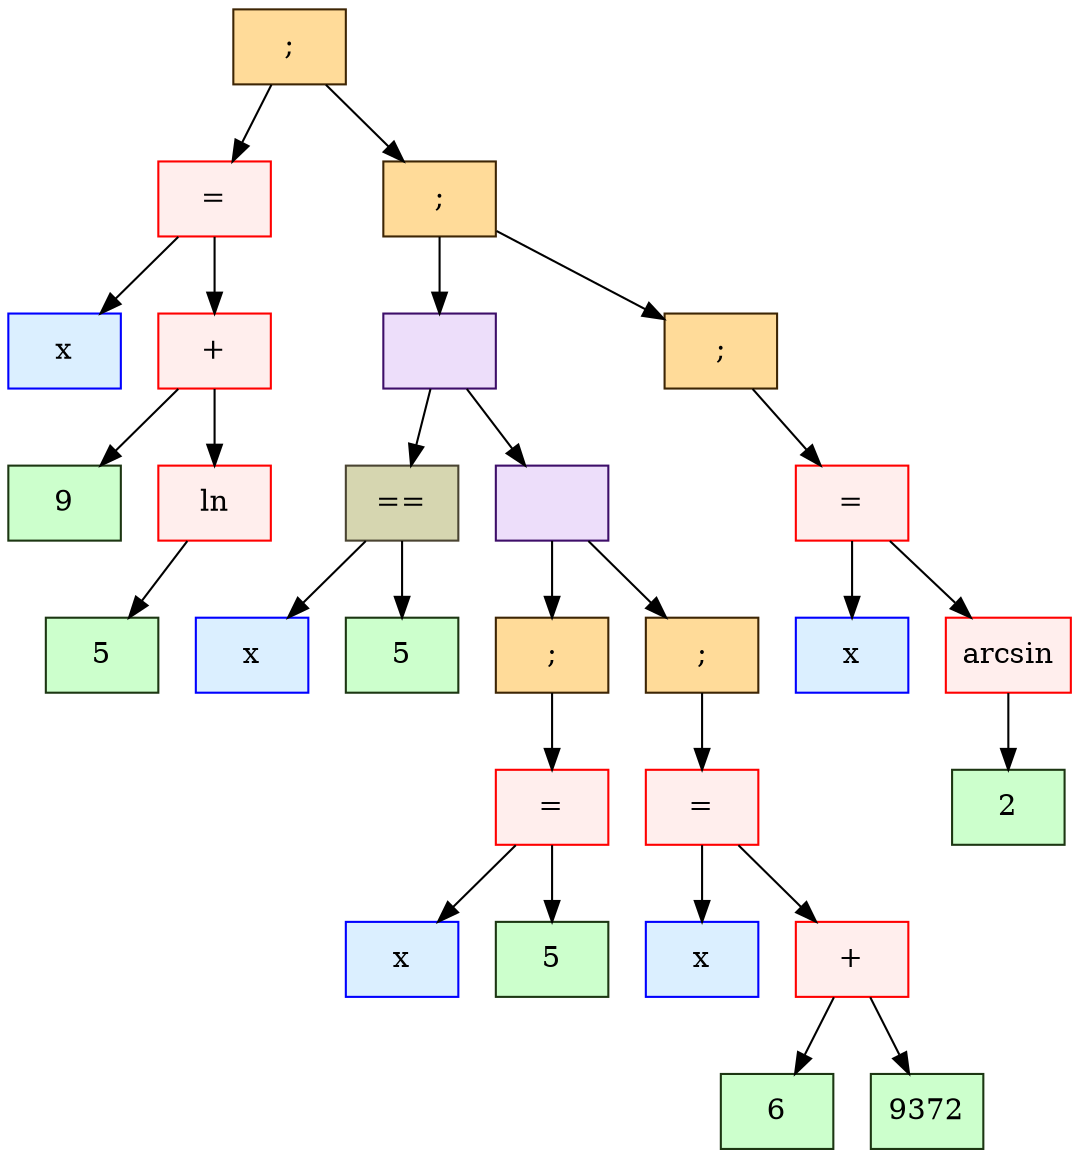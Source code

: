digraph graphname {
	node2 [shape="record", style="filled", color="blue", fillcolor="#dbefff", label="x"]
	node7 [shape="record", style="filled", color="red", fillcolor="#ffeeed", label="="]
	node7 -> node2
	node7 -> node4
	node8 [shape="record", style="filled", color="#1c3612", fillcolor="#ccffcc", label="9"]
	node4 [shape="record", style="filled", color="red", fillcolor="#ffeeed", label="+"]
	node4 -> node8
	node4 -> node9
	node10 [shape="record", style="filled", color="#1c3612", fillcolor="#ccffcc", label="5"]
	node9 [shape="record", style="filled", color="red", fillcolor="#ffeeed", label="ln"]
	node9 -> node10
	node1 [shape="record", style="filled", color="#3d2504", fillcolor="#ffdb99", label=";"]
	node1 -> node7
	node1 -> node11
	node37 [shape="record", style="filled", color="blue", fillcolor="#dbefff", label="x"]
	node14 [shape="record", style="filled", color="#4a4432", fillcolor="#d6d6b0", label="\=="]
	node14 -> node37
	node14 -> node38
	node38 [shape="record", style="filled", color="#1c3612", fillcolor="#ccffcc", label="5"]
	node36 [shape="record", style="filled", color="#3d0e69", fillcolor="#eddefa", label=""]
	node36 -> node14
	node36 -> node27
	node41 [shape="record", style="filled", color="blue", fillcolor="#dbefff", label="x"]
	node40 [shape="record", style="filled", color="red", fillcolor="#ffeeed", label="="]
	node40 -> node41
	node40 -> node42
	node42 [shape="record", style="filled", color="#1c3612", fillcolor="#ccffcc", label="5"]
	node39 [shape="record", style="filled", color="#3d2504", fillcolor="#ffdb99", label=";"]
	node39 -> node40
	node27 [shape="record", style="filled", color="#3d0e69", fillcolor="#eddefa", label=""]
	node27 -> node39
	node27 -> node43
	node45 [shape="record", style="filled", color="blue", fillcolor="#dbefff", label="x"]
	node44 [shape="record", style="filled", color="red", fillcolor="#ffeeed", label="="]
	node44 -> node45
	node44 -> node46
	node47 [shape="record", style="filled", color="#1c3612", fillcolor="#ccffcc", label="6"]
	node46 [shape="record", style="filled", color="red", fillcolor="#ffeeed", label="+"]
	node46 -> node47
	node46 -> node48
	node48 [shape="record", style="filled", color="#1c3612", fillcolor="#ccffcc", label="9372"]
	node43 [shape="record", style="filled", color="#3d2504", fillcolor="#ffdb99", label=";"]
	node43 -> node44
	node11 [shape="record", style="filled", color="#3d2504", fillcolor="#ffdb99", label=";"]
	node11 -> node36
	node11 -> node49
	node50 [shape="record", style="filled", color="blue", fillcolor="#dbefff", label="x"]
	node53 [shape="record", style="filled", color="red", fillcolor="#ffeeed", label="="]
	node53 -> node50
	node53 -> node51
	node54 [shape="record", style="filled", color="#1c3612", fillcolor="#ccffcc", label="2"]
	node51 [shape="record", style="filled", color="red", fillcolor="#ffeeed", label="arcsin"]
	node51 -> node54
	node49 [shape="record", style="filled", color="#3d2504", fillcolor="#ffdb99", label=";"]
	node49 -> node53
}
